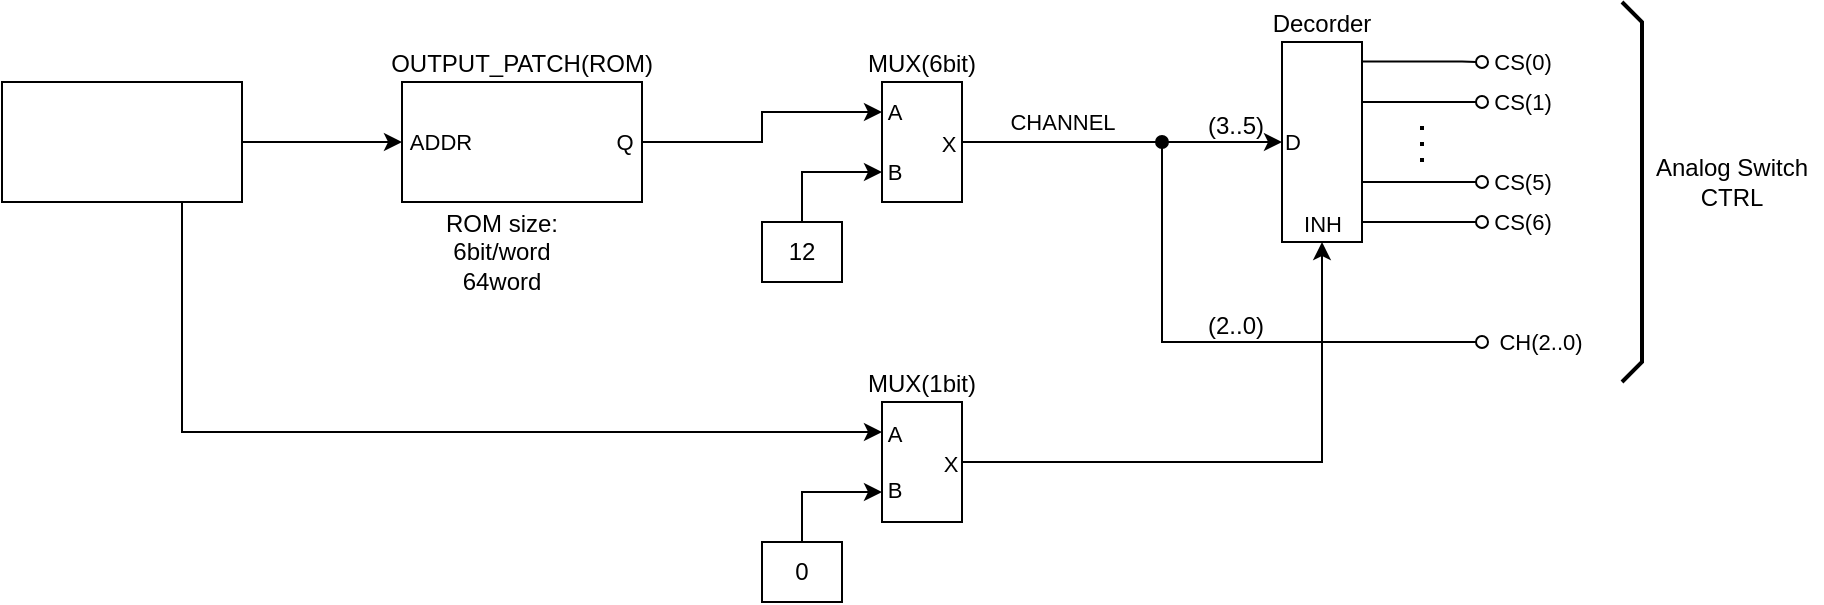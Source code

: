 <mxfile version="28.2.4">
  <diagram name="ページ1" id="_ePW4zhoS9NOFlKjHNw6">
    <mxGraphModel dx="394" dy="468" grid="1" gridSize="10" guides="1" tooltips="1" connect="1" arrows="1" fold="1" page="1" pageScale="1" pageWidth="1169" pageHeight="827" math="0" shadow="0">
      <root>
        <mxCell id="0" />
        <mxCell id="1" parent="0" />
        <mxCell id="D9AdO3M2kVD_GUAC84vx-2" value="OUTPUT_PATCH(ROM)" style="rounded=0;whiteSpace=wrap;html=1;labelPosition=center;verticalLabelPosition=top;align=center;verticalAlign=bottom;" vertex="1" parent="1">
          <mxGeometry x="360" y="260" width="120" height="60" as="geometry" />
        </mxCell>
        <mxCell id="D9AdO3M2kVD_GUAC84vx-4" value="MUX(1bit)" style="rounded=0;whiteSpace=wrap;html=1;labelPosition=center;verticalLabelPosition=top;align=center;verticalAlign=bottom;" vertex="1" parent="1">
          <mxGeometry x="600" y="420" width="40" height="60" as="geometry" />
        </mxCell>
        <mxCell id="D9AdO3M2kVD_GUAC84vx-22" value="(3..5)" style="text;html=1;align=center;verticalAlign=middle;whiteSpace=wrap;rounded=0;" vertex="1" parent="1">
          <mxGeometry x="747" y="267" width="60" height="30" as="geometry" />
        </mxCell>
        <mxCell id="D9AdO3M2kVD_GUAC84vx-5" value="Decorder" style="rounded=0;whiteSpace=wrap;html=1;labelPosition=center;verticalLabelPosition=top;align=center;verticalAlign=bottom;" vertex="1" parent="1">
          <mxGeometry x="800" y="240" width="40" height="100" as="geometry" />
        </mxCell>
        <mxCell id="D9AdO3M2kVD_GUAC84vx-3" value="MUX(6bit)" style="rounded=0;whiteSpace=wrap;html=1;labelPosition=center;verticalLabelPosition=top;align=center;verticalAlign=bottom;" vertex="1" parent="1">
          <mxGeometry x="600" y="260" width="40" height="60" as="geometry" />
        </mxCell>
        <mxCell id="D9AdO3M2kVD_GUAC84vx-8" style="edgeStyle=orthogonalEdgeStyle;rounded=0;orthogonalLoop=1;jettySize=auto;html=1;exitX=1;exitY=0.5;exitDx=0;exitDy=0;entryX=0;entryY=0.5;entryDx=0;entryDy=0;" edge="1" parent="1" source="D9AdO3M2kVD_GUAC84vx-1" target="D9AdO3M2kVD_GUAC84vx-2">
          <mxGeometry relative="1" as="geometry" />
        </mxCell>
        <mxCell id="D9AdO3M2kVD_GUAC84vx-42" value="ADDR" style="edgeLabel;html=1;align=center;verticalAlign=middle;resizable=0;points=[];" vertex="1" connectable="0" parent="D9AdO3M2kVD_GUAC84vx-8">
          <mxGeometry x="0.67" relative="1" as="geometry">
            <mxPoint x="32" as="offset" />
          </mxGeometry>
        </mxCell>
        <mxCell id="D9AdO3M2kVD_GUAC84vx-39" style="edgeStyle=orthogonalEdgeStyle;rounded=0;orthogonalLoop=1;jettySize=auto;html=1;exitX=0.75;exitY=1;exitDx=0;exitDy=0;entryX=0;entryY=0.25;entryDx=0;entryDy=0;" edge="1" parent="1" source="D9AdO3M2kVD_GUAC84vx-1" target="D9AdO3M2kVD_GUAC84vx-4">
          <mxGeometry relative="1" as="geometry" />
        </mxCell>
        <mxCell id="D9AdO3M2kVD_GUAC84vx-40" value="A" style="edgeLabel;html=1;align=center;verticalAlign=middle;resizable=0;points=[];" vertex="1" connectable="0" parent="D9AdO3M2kVD_GUAC84vx-39">
          <mxGeometry x="0.952" y="-1" relative="1" as="geometry">
            <mxPoint x="17" as="offset" />
          </mxGeometry>
        </mxCell>
        <mxCell id="D9AdO3M2kVD_GUAC84vx-1" value="" style="rounded=0;whiteSpace=wrap;html=1;" vertex="1" parent="1">
          <mxGeometry x="160" y="260" width="120" height="60" as="geometry" />
        </mxCell>
        <mxCell id="D9AdO3M2kVD_GUAC84vx-9" style="edgeStyle=orthogonalEdgeStyle;rounded=0;orthogonalLoop=1;jettySize=auto;html=1;exitX=1;exitY=0.5;exitDx=0;exitDy=0;entryX=0;entryY=0.25;entryDx=0;entryDy=0;" edge="1" parent="1" source="D9AdO3M2kVD_GUAC84vx-2" target="D9AdO3M2kVD_GUAC84vx-3">
          <mxGeometry relative="1" as="geometry" />
        </mxCell>
        <mxCell id="D9AdO3M2kVD_GUAC84vx-23" value="A" style="edgeLabel;html=1;align=center;verticalAlign=middle;resizable=0;points=[];" vertex="1" connectable="0" parent="D9AdO3M2kVD_GUAC84vx-9">
          <mxGeometry x="0.884" relative="1" as="geometry">
            <mxPoint x="14" as="offset" />
          </mxGeometry>
        </mxCell>
        <mxCell id="D9AdO3M2kVD_GUAC84vx-43" value="Q" style="edgeLabel;html=1;align=center;verticalAlign=middle;resizable=0;points=[];" vertex="1" connectable="0" parent="D9AdO3M2kVD_GUAC84vx-9">
          <mxGeometry x="-0.801" relative="1" as="geometry">
            <mxPoint x="-23" as="offset" />
          </mxGeometry>
        </mxCell>
        <mxCell id="D9AdO3M2kVD_GUAC84vx-12" style="edgeStyle=orthogonalEdgeStyle;rounded=0;orthogonalLoop=1;jettySize=auto;html=1;exitX=1;exitY=0.5;exitDx=0;exitDy=0;entryX=0;entryY=0.5;entryDx=0;entryDy=0;" edge="1" parent="1" source="D9AdO3M2kVD_GUAC84vx-3" target="D9AdO3M2kVD_GUAC84vx-5">
          <mxGeometry relative="1" as="geometry" />
        </mxCell>
        <mxCell id="D9AdO3M2kVD_GUAC84vx-35" value="CHANNEL" style="edgeLabel;html=1;align=center;verticalAlign=middle;resizable=0;points=[];" vertex="1" connectable="0" parent="D9AdO3M2kVD_GUAC84vx-12">
          <mxGeometry x="-0.58" y="1" relative="1" as="geometry">
            <mxPoint x="16" y="-9" as="offset" />
          </mxGeometry>
        </mxCell>
        <mxCell id="D9AdO3M2kVD_GUAC84vx-38" value="D" style="edgeLabel;html=1;align=center;verticalAlign=middle;resizable=0;points=[];" vertex="1" connectable="0" parent="D9AdO3M2kVD_GUAC84vx-12">
          <mxGeometry x="0.818" relative="1" as="geometry">
            <mxPoint x="19" as="offset" />
          </mxGeometry>
        </mxCell>
        <mxCell id="D9AdO3M2kVD_GUAC84vx-44" value="X" style="edgeLabel;html=1;align=center;verticalAlign=middle;resizable=0;points=[];" vertex="1" connectable="0" parent="D9AdO3M2kVD_GUAC84vx-12">
          <mxGeometry x="-0.812" y="-1" relative="1" as="geometry">
            <mxPoint x="-22" as="offset" />
          </mxGeometry>
        </mxCell>
        <mxCell id="D9AdO3M2kVD_GUAC84vx-36" style="edgeStyle=orthogonalEdgeStyle;rounded=0;orthogonalLoop=1;jettySize=auto;html=1;exitX=1;exitY=0.5;exitDx=0;exitDy=0;entryX=0.5;entryY=1;entryDx=0;entryDy=0;" edge="1" parent="1" source="D9AdO3M2kVD_GUAC84vx-4" target="D9AdO3M2kVD_GUAC84vx-5">
          <mxGeometry relative="1" as="geometry" />
        </mxCell>
        <mxCell id="D9AdO3M2kVD_GUAC84vx-37" value="INH" style="edgeLabel;html=1;align=center;verticalAlign=middle;resizable=0;points=[];" vertex="1" connectable="0" parent="D9AdO3M2kVD_GUAC84vx-36">
          <mxGeometry x="0.932" relative="1" as="geometry">
            <mxPoint y="-19" as="offset" />
          </mxGeometry>
        </mxCell>
        <mxCell id="D9AdO3M2kVD_GUAC84vx-45" value="X" style="edgeLabel;html=1;align=center;verticalAlign=middle;resizable=0;points=[];" vertex="1" connectable="0" parent="D9AdO3M2kVD_GUAC84vx-36">
          <mxGeometry x="-0.859" y="-1" relative="1" as="geometry">
            <mxPoint x="-27" as="offset" />
          </mxGeometry>
        </mxCell>
        <mxCell id="D9AdO3M2kVD_GUAC84vx-13" style="edgeStyle=orthogonalEdgeStyle;rounded=0;orthogonalLoop=1;jettySize=auto;html=1;exitX=1.009;exitY=0.098;exitDx=0;exitDy=0;exitPerimeter=0;endArrow=oval;endFill=0;" edge="1" parent="1" source="D9AdO3M2kVD_GUAC84vx-5">
          <mxGeometry relative="1" as="geometry">
            <mxPoint x="900" y="250" as="targetPoint" />
            <mxPoint x="840" y="260" as="sourcePoint" />
            <Array as="points">
              <mxPoint x="890" y="250" />
            </Array>
          </mxGeometry>
        </mxCell>
        <mxCell id="D9AdO3M2kVD_GUAC84vx-17" value="CS(0)" style="edgeLabel;html=1;align=center;verticalAlign=middle;resizable=0;points=[];" vertex="1" connectable="0" parent="D9AdO3M2kVD_GUAC84vx-13">
          <mxGeometry x="1" y="-1" relative="1" as="geometry">
            <mxPoint x="20" y="-1" as="offset" />
          </mxGeometry>
        </mxCell>
        <mxCell id="D9AdO3M2kVD_GUAC84vx-11" style="edgeStyle=orthogonalEdgeStyle;rounded=0;orthogonalLoop=1;jettySize=auto;html=1;exitX=0.5;exitY=0;exitDx=0;exitDy=0;entryX=0;entryY=0.75;entryDx=0;entryDy=0;" edge="1" parent="1" source="D9AdO3M2kVD_GUAC84vx-6" target="D9AdO3M2kVD_GUAC84vx-3">
          <mxGeometry relative="1" as="geometry" />
        </mxCell>
        <mxCell id="D9AdO3M2kVD_GUAC84vx-24" value="B" style="edgeLabel;html=1;align=center;verticalAlign=middle;resizable=0;points=[];" vertex="1" connectable="0" parent="D9AdO3M2kVD_GUAC84vx-11">
          <mxGeometry x="0.785" relative="1" as="geometry">
            <mxPoint x="13" as="offset" />
          </mxGeometry>
        </mxCell>
        <mxCell id="D9AdO3M2kVD_GUAC84vx-6" value="12" style="text;html=1;align=center;verticalAlign=middle;whiteSpace=wrap;rounded=0;strokeColor=default;strokeWidth=1;" vertex="1" parent="1">
          <mxGeometry x="540" y="330" width="40" height="30" as="geometry" />
        </mxCell>
        <mxCell id="D9AdO3M2kVD_GUAC84vx-25" style="edgeStyle=orthogonalEdgeStyle;rounded=0;orthogonalLoop=1;jettySize=auto;html=1;exitX=0.5;exitY=0;exitDx=0;exitDy=0;entryX=0;entryY=0.75;entryDx=0;entryDy=0;" edge="1" parent="1" source="D9AdO3M2kVD_GUAC84vx-7" target="D9AdO3M2kVD_GUAC84vx-4">
          <mxGeometry relative="1" as="geometry" />
        </mxCell>
        <mxCell id="D9AdO3M2kVD_GUAC84vx-26" value="B" style="edgeLabel;html=1;align=center;verticalAlign=middle;resizable=0;points=[];" vertex="1" connectable="0" parent="D9AdO3M2kVD_GUAC84vx-25">
          <mxGeometry x="0.785" y="1" relative="1" as="geometry">
            <mxPoint x="13" as="offset" />
          </mxGeometry>
        </mxCell>
        <mxCell id="D9AdO3M2kVD_GUAC84vx-7" value="0" style="text;html=1;align=center;verticalAlign=middle;whiteSpace=wrap;rounded=0;strokeColor=default;strokeWidth=1;" vertex="1" parent="1">
          <mxGeometry x="540" y="490" width="40" height="30" as="geometry" />
        </mxCell>
        <mxCell id="D9AdO3M2kVD_GUAC84vx-14" style="edgeStyle=orthogonalEdgeStyle;rounded=0;orthogonalLoop=1;jettySize=auto;html=1;exitX=1;exitY=0.25;exitDx=0;exitDy=0;endArrow=oval;endFill=0;" edge="1" parent="1">
          <mxGeometry relative="1" as="geometry">
            <mxPoint x="900" y="270" as="targetPoint" />
            <mxPoint x="840" y="270" as="sourcePoint" />
          </mxGeometry>
        </mxCell>
        <mxCell id="D9AdO3M2kVD_GUAC84vx-18" value="CS(1)" style="edgeLabel;html=1;align=center;verticalAlign=middle;resizable=0;points=[];" vertex="1" connectable="0" parent="D9AdO3M2kVD_GUAC84vx-14">
          <mxGeometry x="1" y="1" relative="1" as="geometry">
            <mxPoint x="20" y="1" as="offset" />
          </mxGeometry>
        </mxCell>
        <mxCell id="D9AdO3M2kVD_GUAC84vx-15" style="edgeStyle=orthogonalEdgeStyle;rounded=0;orthogonalLoop=1;jettySize=auto;html=1;exitX=1;exitY=0.25;exitDx=0;exitDy=0;endArrow=oval;endFill=0;" edge="1" parent="1">
          <mxGeometry relative="1" as="geometry">
            <mxPoint x="900" y="310" as="targetPoint" />
            <mxPoint x="840" y="310" as="sourcePoint" />
          </mxGeometry>
        </mxCell>
        <mxCell id="D9AdO3M2kVD_GUAC84vx-19" value="CS(5)" style="edgeLabel;html=1;align=center;verticalAlign=middle;resizable=0;points=[];" vertex="1" connectable="0" parent="D9AdO3M2kVD_GUAC84vx-15">
          <mxGeometry x="1" y="-1" relative="1" as="geometry">
            <mxPoint x="20" y="-1" as="offset" />
          </mxGeometry>
        </mxCell>
        <mxCell id="D9AdO3M2kVD_GUAC84vx-16" style="edgeStyle=orthogonalEdgeStyle;rounded=0;orthogonalLoop=1;jettySize=auto;html=1;exitX=1;exitY=0.25;exitDx=0;exitDy=0;endArrow=oval;endFill=0;" edge="1" parent="1">
          <mxGeometry relative="1" as="geometry">
            <mxPoint x="900" y="330" as="targetPoint" />
            <mxPoint x="840" y="330" as="sourcePoint" />
          </mxGeometry>
        </mxCell>
        <mxCell id="D9AdO3M2kVD_GUAC84vx-20" value="CS(6)" style="edgeLabel;html=1;align=center;verticalAlign=middle;resizable=0;points=[];" vertex="1" connectable="0" parent="D9AdO3M2kVD_GUAC84vx-16">
          <mxGeometry x="1" y="1" relative="1" as="geometry">
            <mxPoint x="20" y="1" as="offset" />
          </mxGeometry>
        </mxCell>
        <mxCell id="D9AdO3M2kVD_GUAC84vx-21" value="" style="endArrow=none;dashed=1;html=1;dashPattern=1 3;strokeWidth=2;rounded=0;" edge="1" parent="1">
          <mxGeometry width="50" height="50" relative="1" as="geometry">
            <mxPoint x="870" y="300" as="sourcePoint" />
            <mxPoint x="870" y="280" as="targetPoint" />
          </mxGeometry>
        </mxCell>
        <mxCell id="D9AdO3M2kVD_GUAC84vx-29" value="" style="endArrow=oval;html=1;rounded=0;endFill=1;startArrow=oval;startFill=0;" edge="1" parent="1">
          <mxGeometry width="50" height="50" relative="1" as="geometry">
            <mxPoint x="900" y="390" as="sourcePoint" />
            <mxPoint x="740" y="290" as="targetPoint" />
            <Array as="points">
              <mxPoint x="740" y="390" />
            </Array>
          </mxGeometry>
        </mxCell>
        <mxCell id="D9AdO3M2kVD_GUAC84vx-31" value="CH(2..0)" style="edgeLabel;html=1;align=center;verticalAlign=middle;resizable=0;points=[];" vertex="1" connectable="0" parent="D9AdO3M2kVD_GUAC84vx-29">
          <mxGeometry x="-0.734" y="2" relative="1" as="geometry">
            <mxPoint x="63" y="-2" as="offset" />
          </mxGeometry>
        </mxCell>
        <mxCell id="D9AdO3M2kVD_GUAC84vx-30" value="(2..0)" style="text;html=1;align=center;verticalAlign=middle;whiteSpace=wrap;rounded=0;" vertex="1" parent="1">
          <mxGeometry x="747" y="367" width="60" height="30" as="geometry" />
        </mxCell>
        <mxCell id="D9AdO3M2kVD_GUAC84vx-32" value="Analog Switch CTRL" style="text;html=1;align=center;verticalAlign=middle;whiteSpace=wrap;rounded=0;" vertex="1" parent="1">
          <mxGeometry x="980" y="280" width="90" height="60" as="geometry" />
        </mxCell>
        <mxCell id="D9AdO3M2kVD_GUAC84vx-34" value="" style="endArrow=none;html=1;rounded=0;strokeWidth=2;" edge="1" parent="1">
          <mxGeometry width="50" height="50" relative="1" as="geometry">
            <mxPoint x="970" y="410" as="sourcePoint" />
            <mxPoint x="970" y="220" as="targetPoint" />
            <Array as="points">
              <mxPoint x="980" y="400" />
              <mxPoint x="980" y="230" />
            </Array>
          </mxGeometry>
        </mxCell>
        <mxCell id="D9AdO3M2kVD_GUAC84vx-41" value="ROM size:&lt;div&gt;6bit/word&lt;/div&gt;&lt;div&gt;64word&lt;/div&gt;" style="text;html=1;align=center;verticalAlign=middle;whiteSpace=wrap;rounded=0;" vertex="1" parent="1">
          <mxGeometry x="380" y="330" width="60" height="30" as="geometry" />
        </mxCell>
      </root>
    </mxGraphModel>
  </diagram>
</mxfile>
